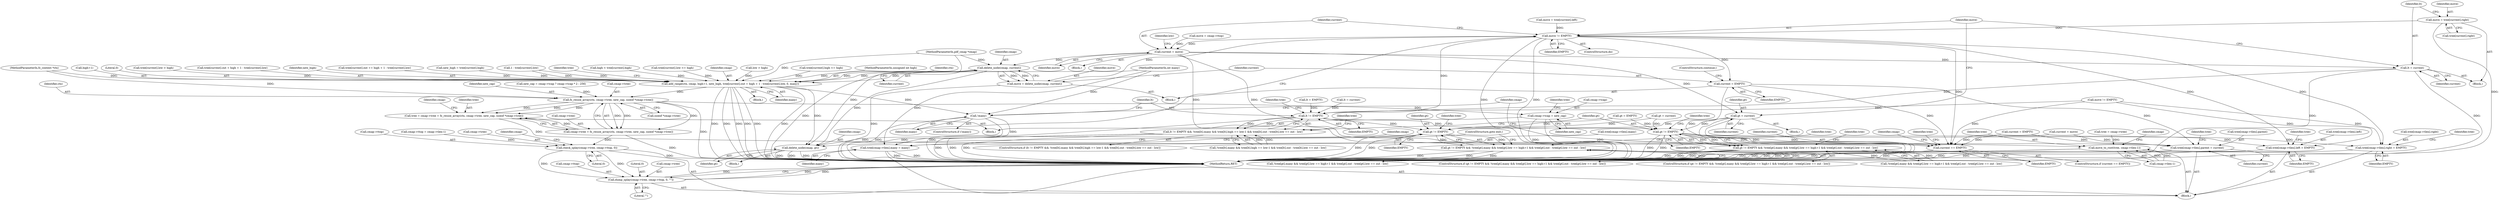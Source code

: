 digraph "1_ghostscript_71ceebcf56e682504da22c4035b39a2d451e8ffd@API" {
"1000348" [label="(Call,move = tree[current].right)"];
"1000358" [label="(Call,move != EMPTY)"];
"1000163" [label="(Call,current = move)"];
"1000222" [label="(Call,delete_node(cmap, current))"];
"1000220" [label="(Call,move = delete_node(cmap, current))"];
"1000303" [label="(Call,add_range(ctx, cmap, high+1, new_high, tree[current].out + high + 1 - tree[current].low, 0, many))"];
"1000403" [label="(Call,!many)"];
"1000659" [label="(Call,tree[cmap->tlen].many = many)"];
"1000500" [label="(Call,delete_node(cmap, gt))"];
"1000589" [label="(Call,fz_resize_array(ctx, cmap->tree, new_cap, sizeof *cmap->tree))"];
"1000583" [label="(Call,tree = cmap->tree = fz_resize_array(ctx, cmap->tree, new_cap, sizeof *cmap->tree))"];
"1000722" [label="(Call,move_to_root(tree, cmap->tlen-1))"];
"1000585" [label="(Call,cmap->tree = fz_resize_array(ctx, cmap->tree, new_cap, sizeof *cmap->tree))"];
"1000740" [label="(Call,check_splay(cmap->tree, cmap->ttop, 0))"];
"1000748" [label="(Call,dump_splay(cmap->tree, cmap->ttop, 0, \"\"))"];
"1000600" [label="(Call,cmap->tcap = new_cap)"];
"1000343" [label="(Call,gt = current)"];
"1000453" [label="(Call,gt != EMPTY)"];
"1000452" [label="(Call,gt != EMPTY && !tree[gt].many && tree[gt].low == high+1 && tree[gt].out - tree[gt].low == out - low)"];
"1000506" [label="(Call,gt != EMPTY)"];
"1000505" [label="(Call,gt != EMPTY && !tree[gt].many && tree[gt].low == high+1 && tree[gt].out - tree[gt].low == out - low)"];
"1000641" [label="(Call,tree[cmap->tlen].left = EMPTY)"];
"1000650" [label="(Call,tree[cmap->tlen].right = EMPTY)"];
"1000673" [label="(Call,current == EMPTY)"];
"1000355" [label="(Call,lt = current)"];
"1000408" [label="(Call,lt != EMPTY)"];
"1000407" [label="(Call,lt != EMPTY && !tree[lt].many && tree[lt].high == low-1 && tree[lt].out - tree[lt].low == out - low)"];
"1000632" [label="(Call,tree[cmap->tlen].parent = current)"];
"1000225" [label="(Call,current = EMPTY)"];
"1000309" [label="(Identifier,new_high)"];
"1000360" [label="(Identifier,EMPTY)"];
"1000145" [label="(Call,move = cmap->ttop)"];
"1000460" [label="(Identifier,tree)"];
"1000752" [label="(Call,cmap->ttop)"];
"1000660" [label="(Call,tree[cmap->tlen].many)"];
"1000183" [label="(Call,tree[current].out += high + 1 - tree[current].low)"];
"1000604" [label="(Identifier,new_cap)"];
"1000335" [label="(Block,)"];
"1000285" [label="(Block,)"];
"1000287" [label="(Call,new_high = tree[current].high)"];
"1000673" [label="(Call,current == EMPTY)"];
"1000640" [label="(Identifier,current)"];
"1000569" [label="(Block,)"];
"1000163" [label="(Call,current = move)"];
"1000756" [label="(Literal,\"\")"];
"1000318" [label="(Call,1 - tree[current].low)"];
"1000662" [label="(Identifier,tree)"];
"1000331" [label="(Identifier,tree)"];
"1000595" [label="(Call,sizeof *cmap->tree)"];
"1000757" [label="(MethodReturn,RET)"];
"1000594" [label="(Identifier,new_cap)"];
"1000134" [label="(Call,tree = cmap->tree)"];
"1000456" [label="(Call,!tree[gt].many && tree[gt].low == high+1 && tree[gt].out - tree[gt].low == out - low)"];
"1000403" [label="(Call,!many)"];
"1000410" [label="(Identifier,EMPTY)"];
"1000343" [label="(Call,gt = current)"];
"1000225" [label="(Call,current = EMPTY)"];
"1000659" [label="(Call,tree[cmap->tlen].many = many)"];
"1000112" [label="(MethodParameterIn,fz_context *ctx)"];
"1000651" [label="(Call,tree[cmap->tlen].right)"];
"1000500" [label="(Call,delete_node(cmap, gt))"];
"1000447" [label="(Identifier,tree)"];
"1000453" [label="(Call,gt != EMPTY)"];
"1000488" [label="(Block,)"];
"1000741" [label="(Call,cmap->tree)"];
"1000571" [label="(Call,new_cap = cmap->tcap ? cmap->tcap * 2 : 256)"];
"1000644" [label="(Identifier,tree)"];
"1000407" [label="(Call,lt != EMPTY && !tree[lt].many && tree[lt].high == low-1 && tree[lt].out - tree[lt].low == out - low)"];
"1000602" [label="(Identifier,cmap)"];
"1000336" [label="(Call,move = tree[current].left)"];
"1000404" [label="(Identifier,many)"];
"1000505" [label="(Call,gt != EMPTY && !tree[gt].many && tree[gt].low == high+1 && tree[gt].out - tree[gt].low == out - low)"];
"1000347" [label="(Block,)"];
"1000219" [label="(Block,)"];
"1000503" [label="(ControlStructure,goto exit;)"];
"1000508" [label="(Identifier,EMPTY)"];
"1000455" [label="(Identifier,EMPTY)"];
"1000326" [label="(Identifier,many)"];
"1000504" [label="(ControlStructure,if (gt != EMPTY && !tree[gt].many && tree[gt].low == high+1 && tree[gt].out - tree[gt].low == out - low))"];
"1000278" [label="(Call,high < tree[current].high)"];
"1000119" [label="(Block,)"];
"1000633" [label="(Call,tree[cmap->tlen].parent)"];
"1000222" [label="(Call,delete_node(cmap, current))"];
"1000658" [label="(Identifier,EMPTY)"];
"1000175" [label="(Call,tree[current].low <= high)"];
"1000164" [label="(Identifier,current)"];
"1000355" [label="(Call,lt = current)"];
"1000305" [label="(Identifier,cmap)"];
"1000750" [label="(Identifier,cmap)"];
"1000506" [label="(Call,gt != EMPTY)"];
"1000226" [label="(Identifier,current)"];
"1000451" [label="(ControlStructure,if (gt != EMPTY && !tree[gt].many && tree[gt].low == high+1 && tree[gt].out - tree[gt].low == out - low))"];
"1000415" [label="(Identifier,tree)"];
"1000675" [label="(Identifier,EMPTY)"];
"1000359" [label="(Identifier,move)"];
"1000502" [label="(Identifier,gt)"];
"1000670" [label="(Identifier,cmap)"];
"1000411" [label="(Call,!tree[lt].many && tree[lt].high == low-1 && tree[lt].out - tree[lt].low == out - low)"];
"1000223" [label="(Identifier,cmap)"];
"1000402" [label="(ControlStructure,if (!many))"];
"1000349" [label="(Identifier,move)"];
"1000632" [label="(Call,tree[cmap->tlen].parent = current)"];
"1000724" [label="(Call,cmap->tlen-1)"];
"1000584" [label="(Identifier,tree)"];
"1000591" [label="(Call,cmap->tree)"];
"1000590" [label="(Identifier,ctx)"];
"1000731" [label="(Identifier,cmap)"];
"1000123" [label="(Call,low > high)"];
"1000113" [label="(MethodParameterIn,pdf_cmap *cmap)"];
"1000723" [label="(Identifier,tree)"];
"1000344" [label="(Identifier,gt)"];
"1000650" [label="(Call,tree[cmap->tlen].right = EMPTY)"];
"1000564" [label="(Identifier,cmap)"];
"1000165" [label="(Identifier,move)"];
"1000686" [label="(Identifier,tree)"];
"1000161" [label="(ControlStructure,do)"];
"1000608" [label="(Identifier,tree)"];
"1000492" [label="(Identifier,tree)"];
"1000350" [label="(Call,tree[current].right)"];
"1000303" [label="(Call,add_range(ctx, cmap, high+1, new_high, tree[current].out + high + 1 - tree[current].low, 0, many))"];
"1000641" [label="(Call,tree[cmap->tlen].left = EMPTY)"];
"1000221" [label="(Identifier,move)"];
"1000356" [label="(Identifier,lt)"];
"1000672" [label="(ControlStructure,if (current == EMPTY))"];
"1000155" [label="(Call,lt = EMPTY)"];
"1000408" [label="(Call,lt != EMPTY)"];
"1000601" [label="(Call,cmap->tcap)"];
"1000162" [label="(Block,)"];
"1000399" [label="(Call,move != EMPTY)"];
"1000507" [label="(Identifier,gt)"];
"1000509" [label="(Call,!tree[gt].many && tree[gt].low == high+1 && tree[gt].out - tree[gt].low == out - low)"];
"1000357" [label="(Identifier,current)"];
"1000406" [label="(ControlStructure,if (lt != EMPTY && !tree[lt].many && tree[lt].high == low-1 && tree[lt].out - tree[lt].low == out - low))"];
"1000740" [label="(Call,check_splay(cmap->tree, cmap->ttop, 0))"];
"1000642" [label="(Call,tree[cmap->tlen].left)"];
"1000452" [label="(Call,gt != EMPTY && !tree[gt].many && tree[gt].low == high+1 && tree[gt].out - tree[gt].low == out - low)"];
"1000358" [label="(Call,move != EMPTY)"];
"1000585" [label="(Call,cmap->tree = fz_resize_array(ctx, cmap->tree, new_cap, sizeof *cmap->tree))"];
"1000365" [label="(Call,current = move)"];
"1000239" [label="(Call,tree[current].high <= high)"];
"1000151" [label="(Call,gt = EMPTY)"];
"1000744" [label="(Call,cmap->ttop)"];
"1000755" [label="(Literal,0)"];
"1000118" [label="(MethodParameterIn,int many)"];
"1000729" [label="(Call,cmap->ttop = cmap->tlen-1)"];
"1000513" [label="(Identifier,tree)"];
"1000228" [label="(ControlStructure,continue;)"];
"1000749" [label="(Call,cmap->tree)"];
"1000722" [label="(Call,move_to_root(tree, cmap->tlen-1))"];
"1000115" [label="(MethodParameterIn,unsigned int high)"];
"1000348" [label="(Call,move = tree[current].right)"];
"1000586" [label="(Call,cmap->tree)"];
"1000224" [label="(Identifier,current)"];
"1000747" [label="(Literal,0)"];
"1000589" [label="(Call,fz_resize_array(ctx, cmap->tree, new_cap, sizeof *cmap->tree))"];
"1000558" [label="(Call,current = EMPTY)"];
"1000304" [label="(Identifier,ctx)"];
"1000667" [label="(Identifier,many)"];
"1000306" [label="(Call,high+1)"];
"1000649" [label="(Identifier,EMPTY)"];
"1000325" [label="(Literal,0)"];
"1000674" [label="(Identifier,current)"];
"1000748" [label="(Call,dump_splay(cmap->tree, cmap->ttop, 0, \"\"))"];
"1000384" [label="(Call,gt = current)"];
"1000600" [label="(Call,cmap->tcap = new_cap)"];
"1000653" [label="(Identifier,tree)"];
"1000220" [label="(Call,move = delete_node(cmap, current))"];
"1000396" [label="(Call,lt = current)"];
"1000227" [label="(Identifier,EMPTY)"];
"1000454" [label="(Identifier,gt)"];
"1000328" [label="(Call,tree[current].low > high)"];
"1000169" [label="(Identifier,low)"];
"1000501" [label="(Identifier,cmap)"];
"1000545" [label="(Identifier,tree)"];
"1000678" [label="(Identifier,cmap)"];
"1000583" [label="(Call,tree = cmap->tree = fz_resize_array(ctx, cmap->tree, new_cap, sizeof *cmap->tree))"];
"1000310" [label="(Call,tree[current].out + high + 1 - tree[current].low)"];
"1000409" [label="(Identifier,lt)"];
"1000345" [label="(Identifier,current)"];
"1000348" -> "1000347"  [label="AST: "];
"1000348" -> "1000350"  [label="CFG: "];
"1000349" -> "1000348"  [label="AST: "];
"1000350" -> "1000348"  [label="AST: "];
"1000356" -> "1000348"  [label="CFG: "];
"1000348" -> "1000757"  [label="DDG: "];
"1000348" -> "1000358"  [label="DDG: "];
"1000358" -> "1000161"  [label="AST: "];
"1000358" -> "1000360"  [label="CFG: "];
"1000359" -> "1000358"  [label="AST: "];
"1000360" -> "1000358"  [label="AST: "];
"1000164" -> "1000358"  [label="CFG: "];
"1000404" -> "1000358"  [label="CFG: "];
"1000358" -> "1000757"  [label="DDG: "];
"1000358" -> "1000757"  [label="DDG: "];
"1000358" -> "1000163"  [label="DDG: "];
"1000358" -> "1000225"  [label="DDG: "];
"1000220" -> "1000358"  [label="DDG: "];
"1000336" -> "1000358"  [label="DDG: "];
"1000358" -> "1000408"  [label="DDG: "];
"1000358" -> "1000641"  [label="DDG: "];
"1000358" -> "1000650"  [label="DDG: "];
"1000358" -> "1000673"  [label="DDG: "];
"1000163" -> "1000162"  [label="AST: "];
"1000163" -> "1000165"  [label="CFG: "];
"1000164" -> "1000163"  [label="AST: "];
"1000165" -> "1000163"  [label="AST: "];
"1000169" -> "1000163"  [label="CFG: "];
"1000145" -> "1000163"  [label="DDG: "];
"1000163" -> "1000222"  [label="DDG: "];
"1000163" -> "1000343"  [label="DDG: "];
"1000163" -> "1000355"  [label="DDG: "];
"1000163" -> "1000632"  [label="DDG: "];
"1000163" -> "1000673"  [label="DDG: "];
"1000222" -> "1000220"  [label="AST: "];
"1000222" -> "1000224"  [label="CFG: "];
"1000223" -> "1000222"  [label="AST: "];
"1000224" -> "1000222"  [label="AST: "];
"1000220" -> "1000222"  [label="CFG: "];
"1000222" -> "1000757"  [label="DDG: "];
"1000222" -> "1000220"  [label="DDG: "];
"1000222" -> "1000220"  [label="DDG: "];
"1000303" -> "1000222"  [label="DDG: "];
"1000113" -> "1000222"  [label="DDG: "];
"1000222" -> "1000303"  [label="DDG: "];
"1000222" -> "1000500"  [label="DDG: "];
"1000220" -> "1000219"  [label="AST: "];
"1000221" -> "1000220"  [label="AST: "];
"1000226" -> "1000220"  [label="CFG: "];
"1000220" -> "1000757"  [label="DDG: "];
"1000303" -> "1000285"  [label="AST: "];
"1000303" -> "1000326"  [label="CFG: "];
"1000304" -> "1000303"  [label="AST: "];
"1000305" -> "1000303"  [label="AST: "];
"1000306" -> "1000303"  [label="AST: "];
"1000309" -> "1000303"  [label="AST: "];
"1000310" -> "1000303"  [label="AST: "];
"1000325" -> "1000303"  [label="AST: "];
"1000326" -> "1000303"  [label="AST: "];
"1000331" -> "1000303"  [label="CFG: "];
"1000303" -> "1000757"  [label="DDG: "];
"1000303" -> "1000757"  [label="DDG: "];
"1000303" -> "1000757"  [label="DDG: "];
"1000303" -> "1000757"  [label="DDG: "];
"1000303" -> "1000757"  [label="DDG: "];
"1000303" -> "1000757"  [label="DDG: "];
"1000112" -> "1000303"  [label="DDG: "];
"1000287" -> "1000303"  [label="DDG: "];
"1000118" -> "1000303"  [label="DDG: "];
"1000183" -> "1000303"  [label="DDG: "];
"1000115" -> "1000303"  [label="DDG: "];
"1000328" -> "1000303"  [label="DDG: "];
"1000123" -> "1000303"  [label="DDG: "];
"1000175" -> "1000303"  [label="DDG: "];
"1000278" -> "1000303"  [label="DDG: "];
"1000239" -> "1000303"  [label="DDG: "];
"1000318" -> "1000303"  [label="DDG: "];
"1000318" -> "1000303"  [label="DDG: "];
"1000113" -> "1000303"  [label="DDG: "];
"1000303" -> "1000403"  [label="DDG: "];
"1000303" -> "1000500"  [label="DDG: "];
"1000303" -> "1000589"  [label="DDG: "];
"1000403" -> "1000402"  [label="AST: "];
"1000403" -> "1000404"  [label="CFG: "];
"1000404" -> "1000403"  [label="AST: "];
"1000409" -> "1000403"  [label="CFG: "];
"1000564" -> "1000403"  [label="CFG: "];
"1000403" -> "1000757"  [label="DDG: "];
"1000403" -> "1000757"  [label="DDG: "];
"1000118" -> "1000403"  [label="DDG: "];
"1000403" -> "1000659"  [label="DDG: "];
"1000659" -> "1000119"  [label="AST: "];
"1000659" -> "1000667"  [label="CFG: "];
"1000660" -> "1000659"  [label="AST: "];
"1000667" -> "1000659"  [label="AST: "];
"1000670" -> "1000659"  [label="CFG: "];
"1000659" -> "1000757"  [label="DDG: "];
"1000659" -> "1000757"  [label="DDG: "];
"1000118" -> "1000659"  [label="DDG: "];
"1000500" -> "1000488"  [label="AST: "];
"1000500" -> "1000502"  [label="CFG: "];
"1000501" -> "1000500"  [label="AST: "];
"1000502" -> "1000500"  [label="AST: "];
"1000503" -> "1000500"  [label="CFG: "];
"1000500" -> "1000757"  [label="DDG: "];
"1000500" -> "1000757"  [label="DDG: "];
"1000500" -> "1000757"  [label="DDG: "];
"1000113" -> "1000500"  [label="DDG: "];
"1000453" -> "1000500"  [label="DDG: "];
"1000589" -> "1000585"  [label="AST: "];
"1000589" -> "1000595"  [label="CFG: "];
"1000590" -> "1000589"  [label="AST: "];
"1000591" -> "1000589"  [label="AST: "];
"1000594" -> "1000589"  [label="AST: "];
"1000595" -> "1000589"  [label="AST: "];
"1000585" -> "1000589"  [label="CFG: "];
"1000589" -> "1000757"  [label="DDG: "];
"1000589" -> "1000583"  [label="DDG: "];
"1000589" -> "1000583"  [label="DDG: "];
"1000589" -> "1000583"  [label="DDG: "];
"1000589" -> "1000585"  [label="DDG: "];
"1000589" -> "1000585"  [label="DDG: "];
"1000589" -> "1000585"  [label="DDG: "];
"1000112" -> "1000589"  [label="DDG: "];
"1000571" -> "1000589"  [label="DDG: "];
"1000589" -> "1000600"  [label="DDG: "];
"1000583" -> "1000569"  [label="AST: "];
"1000583" -> "1000585"  [label="CFG: "];
"1000584" -> "1000583"  [label="AST: "];
"1000585" -> "1000583"  [label="AST: "];
"1000602" -> "1000583"  [label="CFG: "];
"1000585" -> "1000583"  [label="DDG: "];
"1000583" -> "1000722"  [label="DDG: "];
"1000722" -> "1000119"  [label="AST: "];
"1000722" -> "1000724"  [label="CFG: "];
"1000723" -> "1000722"  [label="AST: "];
"1000724" -> "1000722"  [label="AST: "];
"1000731" -> "1000722"  [label="CFG: "];
"1000722" -> "1000757"  [label="DDG: "];
"1000722" -> "1000757"  [label="DDG: "];
"1000134" -> "1000722"  [label="DDG: "];
"1000724" -> "1000722"  [label="DDG: "];
"1000724" -> "1000722"  [label="DDG: "];
"1000586" -> "1000585"  [label="AST: "];
"1000585" -> "1000757"  [label="DDG: "];
"1000585" -> "1000740"  [label="DDG: "];
"1000740" -> "1000119"  [label="AST: "];
"1000740" -> "1000747"  [label="CFG: "];
"1000741" -> "1000740"  [label="AST: "];
"1000744" -> "1000740"  [label="AST: "];
"1000747" -> "1000740"  [label="AST: "];
"1000750" -> "1000740"  [label="CFG: "];
"1000740" -> "1000757"  [label="DDG: "];
"1000729" -> "1000740"  [label="DDG: "];
"1000740" -> "1000748"  [label="DDG: "];
"1000740" -> "1000748"  [label="DDG: "];
"1000748" -> "1000119"  [label="AST: "];
"1000748" -> "1000756"  [label="CFG: "];
"1000749" -> "1000748"  [label="AST: "];
"1000752" -> "1000748"  [label="AST: "];
"1000755" -> "1000748"  [label="AST: "];
"1000756" -> "1000748"  [label="AST: "];
"1000757" -> "1000748"  [label="CFG: "];
"1000748" -> "1000757"  [label="DDG: "];
"1000748" -> "1000757"  [label="DDG: "];
"1000748" -> "1000757"  [label="DDG: "];
"1000600" -> "1000569"  [label="AST: "];
"1000600" -> "1000604"  [label="CFG: "];
"1000601" -> "1000600"  [label="AST: "];
"1000604" -> "1000600"  [label="AST: "];
"1000608" -> "1000600"  [label="CFG: "];
"1000600" -> "1000757"  [label="DDG: "];
"1000600" -> "1000757"  [label="DDG: "];
"1000343" -> "1000335"  [label="AST: "];
"1000343" -> "1000345"  [label="CFG: "];
"1000344" -> "1000343"  [label="AST: "];
"1000345" -> "1000343"  [label="AST: "];
"1000359" -> "1000343"  [label="CFG: "];
"1000343" -> "1000757"  [label="DDG: "];
"1000343" -> "1000757"  [label="DDG: "];
"1000343" -> "1000453"  [label="DDG: "];
"1000343" -> "1000506"  [label="DDG: "];
"1000453" -> "1000452"  [label="AST: "];
"1000453" -> "1000455"  [label="CFG: "];
"1000454" -> "1000453"  [label="AST: "];
"1000455" -> "1000453"  [label="AST: "];
"1000460" -> "1000453"  [label="CFG: "];
"1000452" -> "1000453"  [label="CFG: "];
"1000453" -> "1000757"  [label="DDG: "];
"1000453" -> "1000757"  [label="DDG: "];
"1000453" -> "1000452"  [label="DDG: "];
"1000453" -> "1000452"  [label="DDG: "];
"1000151" -> "1000453"  [label="DDG: "];
"1000384" -> "1000453"  [label="DDG: "];
"1000408" -> "1000453"  [label="DDG: "];
"1000452" -> "1000451"  [label="AST: "];
"1000452" -> "1000456"  [label="CFG: "];
"1000456" -> "1000452"  [label="AST: "];
"1000492" -> "1000452"  [label="CFG: "];
"1000503" -> "1000452"  [label="CFG: "];
"1000452" -> "1000757"  [label="DDG: "];
"1000452" -> "1000757"  [label="DDG: "];
"1000452" -> "1000757"  [label="DDG: "];
"1000456" -> "1000452"  [label="DDG: "];
"1000456" -> "1000452"  [label="DDG: "];
"1000506" -> "1000505"  [label="AST: "];
"1000506" -> "1000508"  [label="CFG: "];
"1000507" -> "1000506"  [label="AST: "];
"1000508" -> "1000506"  [label="AST: "];
"1000513" -> "1000506"  [label="CFG: "];
"1000505" -> "1000506"  [label="CFG: "];
"1000506" -> "1000757"  [label="DDG: "];
"1000506" -> "1000757"  [label="DDG: "];
"1000506" -> "1000505"  [label="DDG: "];
"1000506" -> "1000505"  [label="DDG: "];
"1000151" -> "1000506"  [label="DDG: "];
"1000384" -> "1000506"  [label="DDG: "];
"1000408" -> "1000506"  [label="DDG: "];
"1000506" -> "1000641"  [label="DDG: "];
"1000506" -> "1000650"  [label="DDG: "];
"1000506" -> "1000673"  [label="DDG: "];
"1000505" -> "1000504"  [label="AST: "];
"1000505" -> "1000509"  [label="CFG: "];
"1000509" -> "1000505"  [label="AST: "];
"1000545" -> "1000505"  [label="CFG: "];
"1000564" -> "1000505"  [label="CFG: "];
"1000505" -> "1000757"  [label="DDG: "];
"1000505" -> "1000757"  [label="DDG: "];
"1000505" -> "1000757"  [label="DDG: "];
"1000509" -> "1000505"  [label="DDG: "];
"1000509" -> "1000505"  [label="DDG: "];
"1000641" -> "1000119"  [label="AST: "];
"1000641" -> "1000649"  [label="CFG: "];
"1000642" -> "1000641"  [label="AST: "];
"1000649" -> "1000641"  [label="AST: "];
"1000653" -> "1000641"  [label="CFG: "];
"1000641" -> "1000757"  [label="DDG: "];
"1000399" -> "1000641"  [label="DDG: "];
"1000650" -> "1000119"  [label="AST: "];
"1000650" -> "1000658"  [label="CFG: "];
"1000651" -> "1000650"  [label="AST: "];
"1000658" -> "1000650"  [label="AST: "];
"1000662" -> "1000650"  [label="CFG: "];
"1000650" -> "1000757"  [label="DDG: "];
"1000399" -> "1000650"  [label="DDG: "];
"1000673" -> "1000672"  [label="AST: "];
"1000673" -> "1000675"  [label="CFG: "];
"1000674" -> "1000673"  [label="AST: "];
"1000675" -> "1000673"  [label="AST: "];
"1000678" -> "1000673"  [label="CFG: "];
"1000686" -> "1000673"  [label="CFG: "];
"1000673" -> "1000757"  [label="DDG: "];
"1000673" -> "1000757"  [label="DDG: "];
"1000673" -> "1000757"  [label="DDG: "];
"1000225" -> "1000673"  [label="DDG: "];
"1000558" -> "1000673"  [label="DDG: "];
"1000365" -> "1000673"  [label="DDG: "];
"1000399" -> "1000673"  [label="DDG: "];
"1000355" -> "1000347"  [label="AST: "];
"1000355" -> "1000357"  [label="CFG: "];
"1000356" -> "1000355"  [label="AST: "];
"1000357" -> "1000355"  [label="AST: "];
"1000359" -> "1000355"  [label="CFG: "];
"1000355" -> "1000757"  [label="DDG: "];
"1000355" -> "1000757"  [label="DDG: "];
"1000355" -> "1000408"  [label="DDG: "];
"1000408" -> "1000407"  [label="AST: "];
"1000408" -> "1000410"  [label="CFG: "];
"1000409" -> "1000408"  [label="AST: "];
"1000410" -> "1000408"  [label="AST: "];
"1000415" -> "1000408"  [label="CFG: "];
"1000407" -> "1000408"  [label="CFG: "];
"1000408" -> "1000757"  [label="DDG: "];
"1000408" -> "1000407"  [label="DDG: "];
"1000408" -> "1000407"  [label="DDG: "];
"1000396" -> "1000408"  [label="DDG: "];
"1000155" -> "1000408"  [label="DDG: "];
"1000399" -> "1000408"  [label="DDG: "];
"1000407" -> "1000406"  [label="AST: "];
"1000407" -> "1000411"  [label="CFG: "];
"1000411" -> "1000407"  [label="AST: "];
"1000447" -> "1000407"  [label="CFG: "];
"1000507" -> "1000407"  [label="CFG: "];
"1000407" -> "1000757"  [label="DDG: "];
"1000407" -> "1000757"  [label="DDG: "];
"1000407" -> "1000757"  [label="DDG: "];
"1000411" -> "1000407"  [label="DDG: "];
"1000411" -> "1000407"  [label="DDG: "];
"1000632" -> "1000119"  [label="AST: "];
"1000632" -> "1000640"  [label="CFG: "];
"1000633" -> "1000632"  [label="AST: "];
"1000640" -> "1000632"  [label="AST: "];
"1000644" -> "1000632"  [label="CFG: "];
"1000632" -> "1000757"  [label="DDG: "];
"1000225" -> "1000632"  [label="DDG: "];
"1000558" -> "1000632"  [label="DDG: "];
"1000365" -> "1000632"  [label="DDG: "];
"1000225" -> "1000219"  [label="AST: "];
"1000225" -> "1000227"  [label="CFG: "];
"1000226" -> "1000225"  [label="AST: "];
"1000227" -> "1000225"  [label="AST: "];
"1000228" -> "1000225"  [label="CFG: "];
"1000225" -> "1000757"  [label="DDG: "];
}
